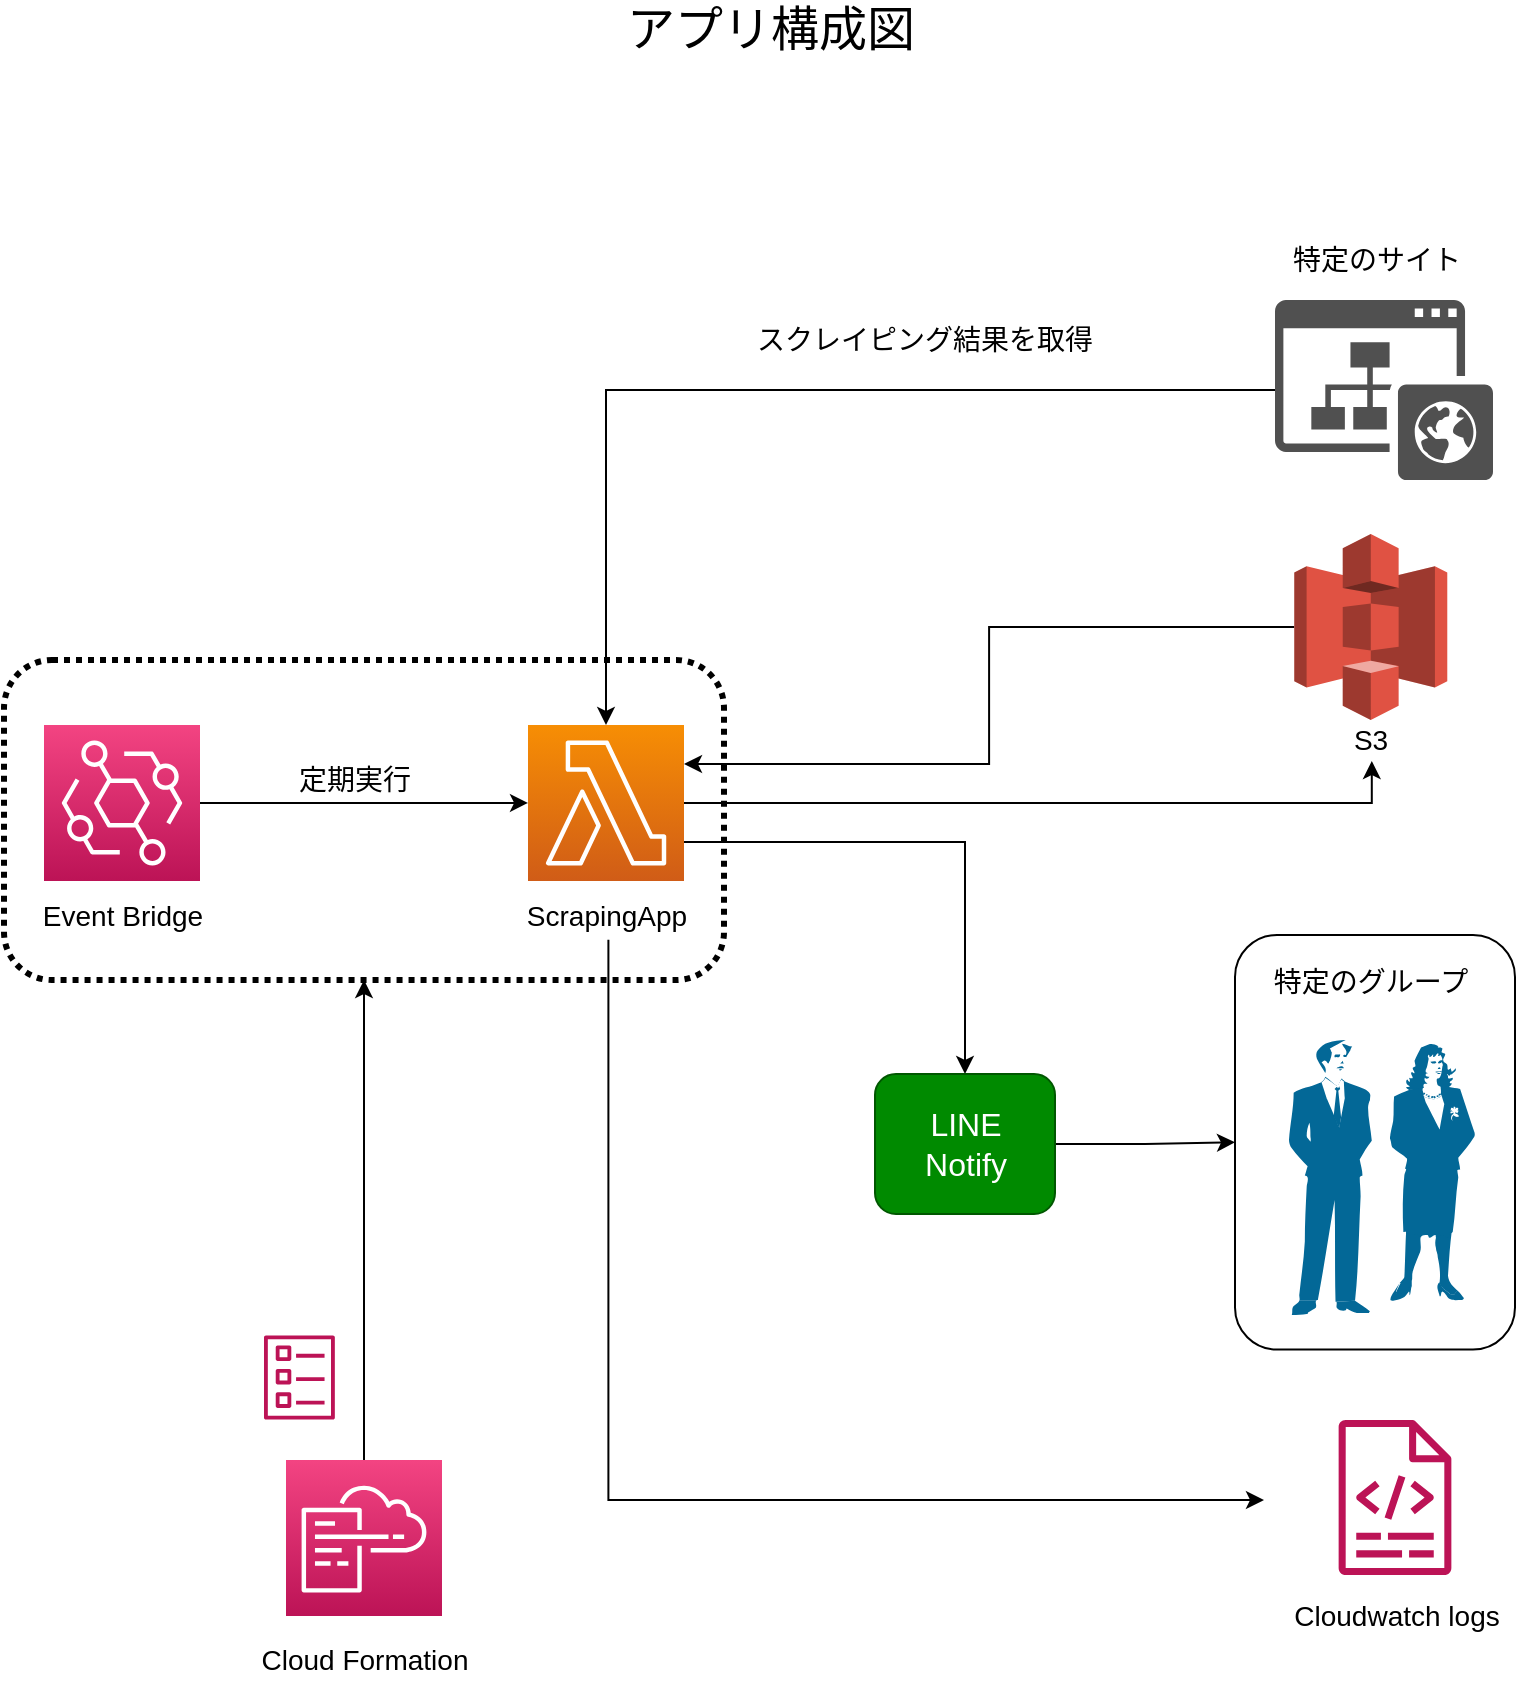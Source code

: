<mxfile>
    <diagram id="wdg7LagE3y4hPmiCzJhA" name="ページ1">
        <mxGraphModel dx="1204" dy="790" grid="1" gridSize="10" guides="1" tooltips="1" connect="1" arrows="1" fold="1" page="1" pageScale="1" pageWidth="827" pageHeight="1169" math="0" shadow="0">
            <root>
                <mxCell id="0"/>
                <mxCell id="1" parent="0"/>
                <mxCell id="43" value="" style="rounded=1;whiteSpace=wrap;html=1;fontSize=12;fontColor=#FFFFFF;strokeWidth=3;dashed=1;dashPattern=1 1;fillColor=none;" parent="1" vertex="1">
                    <mxGeometry x="30" y="410" width="360" height="160" as="geometry"/>
                </mxCell>
                <mxCell id="31" value="" style="rounded=1;whiteSpace=wrap;html=1;fontSize=16;fontColor=#FFFFFF;strokeWidth=1;fillColor=none;" parent="1" vertex="1">
                    <mxGeometry x="645.5" y="547.5" width="140" height="207.25" as="geometry"/>
                </mxCell>
                <mxCell id="5" style="edgeStyle=orthogonalEdgeStyle;rounded=0;orthogonalLoop=1;jettySize=auto;html=1;exitX=1;exitY=0.5;exitDx=0;exitDy=0;exitPerimeter=0;fontSize=14;" parent="1" source="2" edge="1">
                    <mxGeometry relative="1" as="geometry">
                        <mxPoint x="292" y="481.441" as="targetPoint"/>
                    </mxGeometry>
                </mxCell>
                <mxCell id="2" value="" style="points=[[0,0,0],[0.25,0,0],[0.5,0,0],[0.75,0,0],[1,0,0],[0,1,0],[0.25,1,0],[0.5,1,0],[0.75,1,0],[1,1,0],[0,0.25,0],[0,0.5,0],[0,0.75,0],[1,0.25,0],[1,0.5,0],[1,0.75,0]];outlineConnect=0;fontColor=#232F3E;gradientColor=#F34482;gradientDirection=north;fillColor=#BC1356;strokeColor=#ffffff;dashed=0;verticalLabelPosition=bottom;verticalAlign=top;align=center;html=1;fontSize=12;fontStyle=0;aspect=fixed;shape=mxgraph.aws4.resourceIcon;resIcon=mxgraph.aws4.eventbridge;" parent="1" vertex="1">
                    <mxGeometry x="50" y="442.5" width="78" height="78" as="geometry"/>
                </mxCell>
                <mxCell id="3" value="アプリ構成図" style="text;html=1;align=center;verticalAlign=middle;resizable=0;points=[];autosize=1;strokeColor=none;strokeWidth=1;fontSize=24;" parent="1" vertex="1">
                    <mxGeometry x="333" y="80" width="160" height="30" as="geometry"/>
                </mxCell>
                <mxCell id="4" value="Event Bridge" style="text;html=1;align=center;verticalAlign=middle;resizable=0;points=[];autosize=1;strokeColor=none;fontSize=14;" parent="1" vertex="1">
                    <mxGeometry x="39" y="527.5" width="100" height="20" as="geometry"/>
                </mxCell>
                <mxCell id="37" style="edgeStyle=orthogonalEdgeStyle;rounded=0;orthogonalLoop=1;jettySize=auto;html=1;exitX=1;exitY=0.75;exitDx=0;exitDy=0;exitPerimeter=0;fontSize=12;fontColor=#FFFFFF;" parent="1" source="6" target="26" edge="1">
                    <mxGeometry relative="1" as="geometry"/>
                </mxCell>
                <mxCell id="39" style="edgeStyle=orthogonalEdgeStyle;rounded=0;orthogonalLoop=1;jettySize=auto;html=1;exitX=0.512;exitY=1.116;exitDx=0;exitDy=0;exitPerimeter=0;fontSize=12;fontColor=#FFFFFF;" parent="1" source="7" edge="1">
                    <mxGeometry relative="1" as="geometry">
                        <mxPoint x="660" y="830" as="targetPoint"/>
                        <Array as="points">
                            <mxPoint x="332" y="830"/>
                            <mxPoint x="660" y="830"/>
                        </Array>
                    </mxGeometry>
                </mxCell>
                <mxCell id="50" style="edgeStyle=orthogonalEdgeStyle;rounded=0;orthogonalLoop=1;jettySize=auto;html=1;exitX=0;exitY=0.5;exitDx=0;exitDy=0;exitPerimeter=0;entryX=1;entryY=0.25;entryDx=0;entryDy=0;entryPerimeter=0;" edge="1" parent="1" source="46" target="6">
                    <mxGeometry relative="1" as="geometry">
                        <mxPoint x="450" y="360" as="targetPoint"/>
                    </mxGeometry>
                </mxCell>
                <mxCell id="6" value="" style="points=[[0,0,0],[0.25,0,0],[0.5,0,0],[0.75,0,0],[1,0,0],[0,1,0],[0.25,1,0],[0.5,1,0],[0.75,1,0],[1,1,0],[0,0.25,0],[0,0.5,0],[0,0.75,0],[1,0.25,0],[1,0.5,0],[1,0.75,0]];outlineConnect=0;fontColor=#232F3E;gradientColor=#F78E04;gradientDirection=north;fillColor=#D05C17;strokeColor=#ffffff;dashed=0;verticalLabelPosition=bottom;verticalAlign=top;align=center;html=1;fontSize=12;fontStyle=0;aspect=fixed;shape=mxgraph.aws4.resourceIcon;resIcon=mxgraph.aws4.lambda;" parent="1" vertex="1">
                    <mxGeometry x="292" y="442.5" width="78" height="78" as="geometry"/>
                </mxCell>
                <mxCell id="7" value="ScrapingApp" style="text;html=1;align=center;verticalAlign=middle;resizable=0;points=[];autosize=1;strokeColor=none;fontSize=14;" parent="1" vertex="1">
                    <mxGeometry x="281" y="527.5" width="100" height="20" as="geometry"/>
                </mxCell>
                <mxCell id="14" value="" style="outlineConnect=0;fontColor=#232F3E;gradientColor=none;fillColor=#BC1356;strokeColor=none;dashed=0;verticalLabelPosition=bottom;verticalAlign=top;align=center;html=1;fontSize=12;fontStyle=0;aspect=fixed;pointerEvents=1;shape=mxgraph.aws4.logs;" parent="1" vertex="1">
                    <mxGeometry x="673.39" y="790" width="104.22" height="77.5" as="geometry"/>
                </mxCell>
                <mxCell id="35" style="edgeStyle=orthogonalEdgeStyle;rounded=0;orthogonalLoop=1;jettySize=auto;html=1;fontSize=12;fontColor=#FFFFFF;" parent="1" source="18" target="6" edge="1">
                    <mxGeometry relative="1" as="geometry"/>
                </mxCell>
                <mxCell id="18" value="" style="pointerEvents=1;shadow=0;dashed=0;html=1;strokeColor=none;fillColor=#505050;labelPosition=center;verticalLabelPosition=bottom;verticalAlign=top;outlineConnect=0;align=center;shape=mxgraph.office.sites.website_public;fontSize=16;" parent="1" vertex="1">
                    <mxGeometry x="665.5" y="230" width="109" height="90" as="geometry"/>
                </mxCell>
                <mxCell id="20" value="Cloudwatch logs" style="text;html=1;align=center;verticalAlign=middle;resizable=0;points=[];autosize=1;strokeColor=none;fontSize=14;" parent="1" vertex="1">
                    <mxGeometry x="665.5" y="877.5" width="120" height="20" as="geometry"/>
                </mxCell>
                <mxCell id="21" value="特定のサイト" style="text;html=1;align=center;verticalAlign=middle;resizable=0;points=[];autosize=1;strokeColor=none;fontSize=14;" parent="1" vertex="1">
                    <mxGeometry x="665.5" y="200" width="100" height="20" as="geometry"/>
                </mxCell>
                <mxCell id="24" value="定期実行" style="text;html=1;align=center;verticalAlign=middle;resizable=0;points=[];autosize=1;strokeColor=none;fontSize=14;" parent="1" vertex="1">
                    <mxGeometry x="170" y="460" width="70" height="20" as="geometry"/>
                </mxCell>
                <mxCell id="38" style="edgeStyle=orthogonalEdgeStyle;rounded=0;orthogonalLoop=1;jettySize=auto;html=1;exitX=1;exitY=0.5;exitDx=0;exitDy=0;fontSize=12;fontColor=#FFFFFF;" parent="1" source="26" target="31" edge="1">
                    <mxGeometry relative="1" as="geometry"/>
                </mxCell>
                <mxCell id="26" value="LINE&lt;br&gt;Notify" style="rounded=1;whiteSpace=wrap;html=1;fontSize=16;strokeWidth=1;fillColor=#008a00;strokeColor=#005700;fontColor=#FFFFFF;" parent="1" vertex="1">
                    <mxGeometry x="465.5" y="617" width="90" height="70" as="geometry"/>
                </mxCell>
                <mxCell id="36" value="スクレイピング結果を取得" style="text;html=1;align=center;verticalAlign=middle;resizable=0;points=[];autosize=1;strokeColor=none;fontSize=14;" parent="1" vertex="1">
                    <mxGeometry x="400" y="240" width="180" height="20" as="geometry"/>
                </mxCell>
                <mxCell id="40" value="" style="points=[[0,0,0],[0.25,0,0],[0.5,0,0],[0.75,0,0],[1,0,0],[0,1,0],[0.25,1,0],[0.5,1,0],[0.75,1,0],[1,1,0],[0,0.25,0],[0,0.5,0],[0,0.75,0],[1,0.25,0],[1,0.5,0],[1,0.75,0]];points=[[0,0,0],[0.25,0,0],[0.5,0,0],[0.75,0,0],[1,0,0],[0,1,0],[0.25,1,0],[0.5,1,0],[0.75,1,0],[1,1,0],[0,0.25,0],[0,0.5,0],[0,0.75,0],[1,0.25,0],[1,0.5,0],[1,0.75,0]];outlineConnect=0;fontColor=#232F3E;gradientColor=#F34482;gradientDirection=north;fillColor=#BC1356;strokeColor=#ffffff;dashed=0;verticalLabelPosition=bottom;verticalAlign=top;align=center;html=1;fontSize=12;fontStyle=0;aspect=fixed;shape=mxgraph.aws4.resourceIcon;resIcon=mxgraph.aws4.cloudformation;" parent="1" vertex="1">
                    <mxGeometry x="171" y="810" width="78" height="78" as="geometry"/>
                </mxCell>
                <mxCell id="41" value="Cloud Formation" style="text;html=1;align=center;verticalAlign=middle;resizable=0;points=[];autosize=1;strokeColor=none;fontSize=14;" parent="1" vertex="1">
                    <mxGeometry x="150" y="900" width="120" height="20" as="geometry"/>
                </mxCell>
                <mxCell id="42" value="" style="outlineConnect=0;fontColor=#232F3E;gradientColor=none;fillColor=#BC1356;strokeColor=none;dashed=0;verticalLabelPosition=bottom;verticalAlign=top;align=center;html=1;fontSize=12;fontStyle=0;aspect=fixed;pointerEvents=1;shape=mxgraph.aws4.template;" parent="1" vertex="1">
                    <mxGeometry x="160" y="747.5" width="35.42" height="42.5" as="geometry"/>
                </mxCell>
                <mxCell id="44" style="edgeStyle=orthogonalEdgeStyle;rounded=0;orthogonalLoop=1;jettySize=auto;html=1;exitX=0.5;exitY=0;exitDx=0;exitDy=0;exitPerimeter=0;fontSize=14;entryX=0.5;entryY=1;entryDx=0;entryDy=0;" parent="1" source="40" target="43" edge="1">
                    <mxGeometry relative="1" as="geometry">
                        <mxPoint x="221" y="580" as="targetPoint"/>
                        <mxPoint x="139.0" y="660.06" as="sourcePoint"/>
                    </mxGeometry>
                </mxCell>
                <mxCell id="45" value="特定のグループ" style="text;html=1;align=center;verticalAlign=middle;resizable=0;points=[];autosize=1;strokeColor=none;fontSize=14;" parent="1" vertex="1">
                    <mxGeometry x="658.39" y="560.5" width="110" height="20" as="geometry"/>
                </mxCell>
                <mxCell id="46" value="" style="outlineConnect=0;dashed=0;verticalLabelPosition=bottom;verticalAlign=top;align=center;html=1;shape=mxgraph.aws3.s3;fillColor=#E05243;gradientColor=none;" vertex="1" parent="1">
                    <mxGeometry x="675.14" y="347" width="76.5" height="93" as="geometry"/>
                </mxCell>
                <mxCell id="48" style="edgeStyle=orthogonalEdgeStyle;rounded=0;orthogonalLoop=1;jettySize=auto;html=1;fontSize=12;fontColor=#FFFFFF;exitX=1;exitY=0.5;exitDx=0;exitDy=0;exitPerimeter=0;entryX=0.517;entryY=1.025;entryDx=0;entryDy=0;entryPerimeter=0;" edge="1" parent="1" source="6" target="49">
                    <mxGeometry relative="1" as="geometry">
                        <mxPoint x="687.25" y="406" as="sourcePoint"/>
                        <mxPoint x="716" y="470" as="targetPoint"/>
                    </mxGeometry>
                </mxCell>
                <mxCell id="49" value="S3" style="text;html=1;align=center;verticalAlign=middle;resizable=0;points=[];autosize=1;strokeColor=none;fontSize=14;" vertex="1" parent="1">
                    <mxGeometry x="698.39" y="440" width="30" height="20" as="geometry"/>
                </mxCell>
                <mxCell id="51" value="" style="shape=mxgraph.cisco.people.man_woman;html=1;pointerEvents=1;dashed=0;fillColor=#036897;strokeColor=#ffffff;strokeWidth=2;verticalLabelPosition=bottom;verticalAlign=top;align=center;outlineConnect=0;" vertex="1" parent="1">
                    <mxGeometry x="672.5" y="600" width="93" height="137.5" as="geometry"/>
                </mxCell>
            </root>
        </mxGraphModel>
    </diagram>
</mxfile>